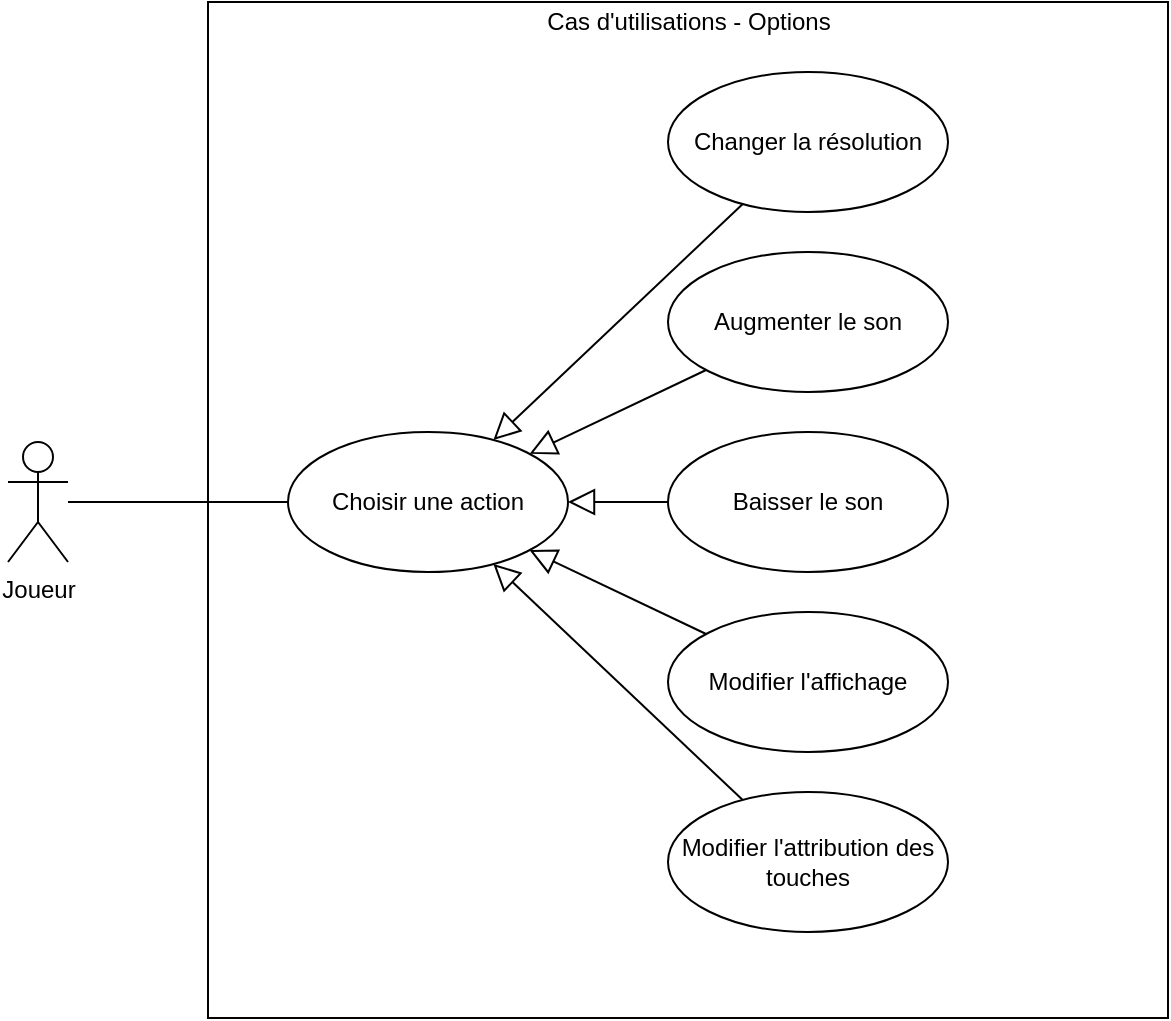 <mxfile version="13.7.9" type="device"><diagram id="WUBpv2WHIC-Y0R50tLYM" name="Page-1"><mxGraphModel dx="1086" dy="806" grid="1" gridSize="10" guides="1" tooltips="1" connect="1" arrows="1" fold="1" page="1" pageScale="1" pageWidth="827" pageHeight="1169" math="0" shadow="0"><root><mxCell id="0"/><mxCell id="1" parent="0"/><mxCell id="q5LO6tJ6YBR57KyH__rq-1" value="" style="html=1;" vertex="1" parent="1"><mxGeometry x="200" y="110" width="480" height="508" as="geometry"/></mxCell><mxCell id="q5LO6tJ6YBR57KyH__rq-2" style="edgeStyle=none;rounded=0;orthogonalLoop=1;jettySize=auto;html=1;endArrow=none;endFill=0;endSize=11;" edge="1" parent="1" source="q5LO6tJ6YBR57KyH__rq-3" target="q5LO6tJ6YBR57KyH__rq-15"><mxGeometry relative="1" as="geometry"/></mxCell><mxCell id="q5LO6tJ6YBR57KyH__rq-3" value="Joueur" style="shape=umlActor;verticalLabelPosition=bottom;verticalAlign=top;html=1;outlineConnect=0;" vertex="1" parent="1"><mxGeometry x="100" y="330" width="30" height="60" as="geometry"/></mxCell><mxCell id="q5LO6tJ6YBR57KyH__rq-4" style="rounded=0;orthogonalLoop=1;jettySize=auto;html=1;endArrow=block;endFill=0;endSize=11;" edge="1" parent="1" source="q5LO6tJ6YBR57KyH__rq-5" target="q5LO6tJ6YBR57KyH__rq-15"><mxGeometry relative="1" as="geometry"/></mxCell><mxCell id="q5LO6tJ6YBR57KyH__rq-5" value="Changer la résolution" style="ellipse;whiteSpace=wrap;html=1;" vertex="1" parent="1"><mxGeometry x="430" y="145" width="140" height="70" as="geometry"/></mxCell><mxCell id="q5LO6tJ6YBR57KyH__rq-6" style="edgeStyle=none;rounded=0;orthogonalLoop=1;jettySize=auto;html=1;endArrow=block;endFill=0;endSize=11;" edge="1" parent="1" source="q5LO6tJ6YBR57KyH__rq-7" target="q5LO6tJ6YBR57KyH__rq-15"><mxGeometry relative="1" as="geometry"/></mxCell><mxCell id="q5LO6tJ6YBR57KyH__rq-7" value="Modifier l'affichage" style="ellipse;whiteSpace=wrap;html=1;" vertex="1" parent="1"><mxGeometry x="430" y="415" width="140" height="70" as="geometry"/></mxCell><mxCell id="q5LO6tJ6YBR57KyH__rq-8" style="edgeStyle=none;rounded=0;orthogonalLoop=1;jettySize=auto;html=1;endArrow=block;endFill=0;endSize=11;" edge="1" parent="1" source="q5LO6tJ6YBR57KyH__rq-9" target="q5LO6tJ6YBR57KyH__rq-15"><mxGeometry relative="1" as="geometry"/></mxCell><mxCell id="q5LO6tJ6YBR57KyH__rq-9" value="Augmenter le son" style="ellipse;whiteSpace=wrap;html=1;" vertex="1" parent="1"><mxGeometry x="430" y="235" width="140" height="70" as="geometry"/></mxCell><mxCell id="q5LO6tJ6YBR57KyH__rq-10" style="edgeStyle=none;rounded=0;orthogonalLoop=1;jettySize=auto;html=1;endArrow=block;endFill=0;endSize=11;" edge="1" parent="1" source="q5LO6tJ6YBR57KyH__rq-11" target="q5LO6tJ6YBR57KyH__rq-15"><mxGeometry relative="1" as="geometry"/></mxCell><mxCell id="q5LO6tJ6YBR57KyH__rq-11" value="Baisser le son" style="ellipse;whiteSpace=wrap;html=1;" vertex="1" parent="1"><mxGeometry x="430" y="325" width="140" height="70" as="geometry"/></mxCell><mxCell id="q5LO6tJ6YBR57KyH__rq-12" style="edgeStyle=none;rounded=0;orthogonalLoop=1;jettySize=auto;html=1;endArrow=block;endFill=0;endSize=11;" edge="1" parent="1" source="q5LO6tJ6YBR57KyH__rq-13" target="q5LO6tJ6YBR57KyH__rq-15"><mxGeometry relative="1" as="geometry"/></mxCell><mxCell id="q5LO6tJ6YBR57KyH__rq-13" value="Modifier l'attribution des touches" style="ellipse;whiteSpace=wrap;html=1;" vertex="1" parent="1"><mxGeometry x="430" y="505" width="140" height="70" as="geometry"/></mxCell><mxCell id="q5LO6tJ6YBR57KyH__rq-14" value="Cas d'utilisations - Options" style="text;html=1;align=center;verticalAlign=middle;resizable=0;points=[];autosize=1;" vertex="1" parent="1"><mxGeometry x="360" y="110" width="160" height="20" as="geometry"/></mxCell><mxCell id="q5LO6tJ6YBR57KyH__rq-15" value="Choisir une action" style="ellipse;whiteSpace=wrap;html=1;" vertex="1" parent="1"><mxGeometry x="240" y="325" width="140" height="70" as="geometry"/></mxCell></root></mxGraphModel></diagram></mxfile>